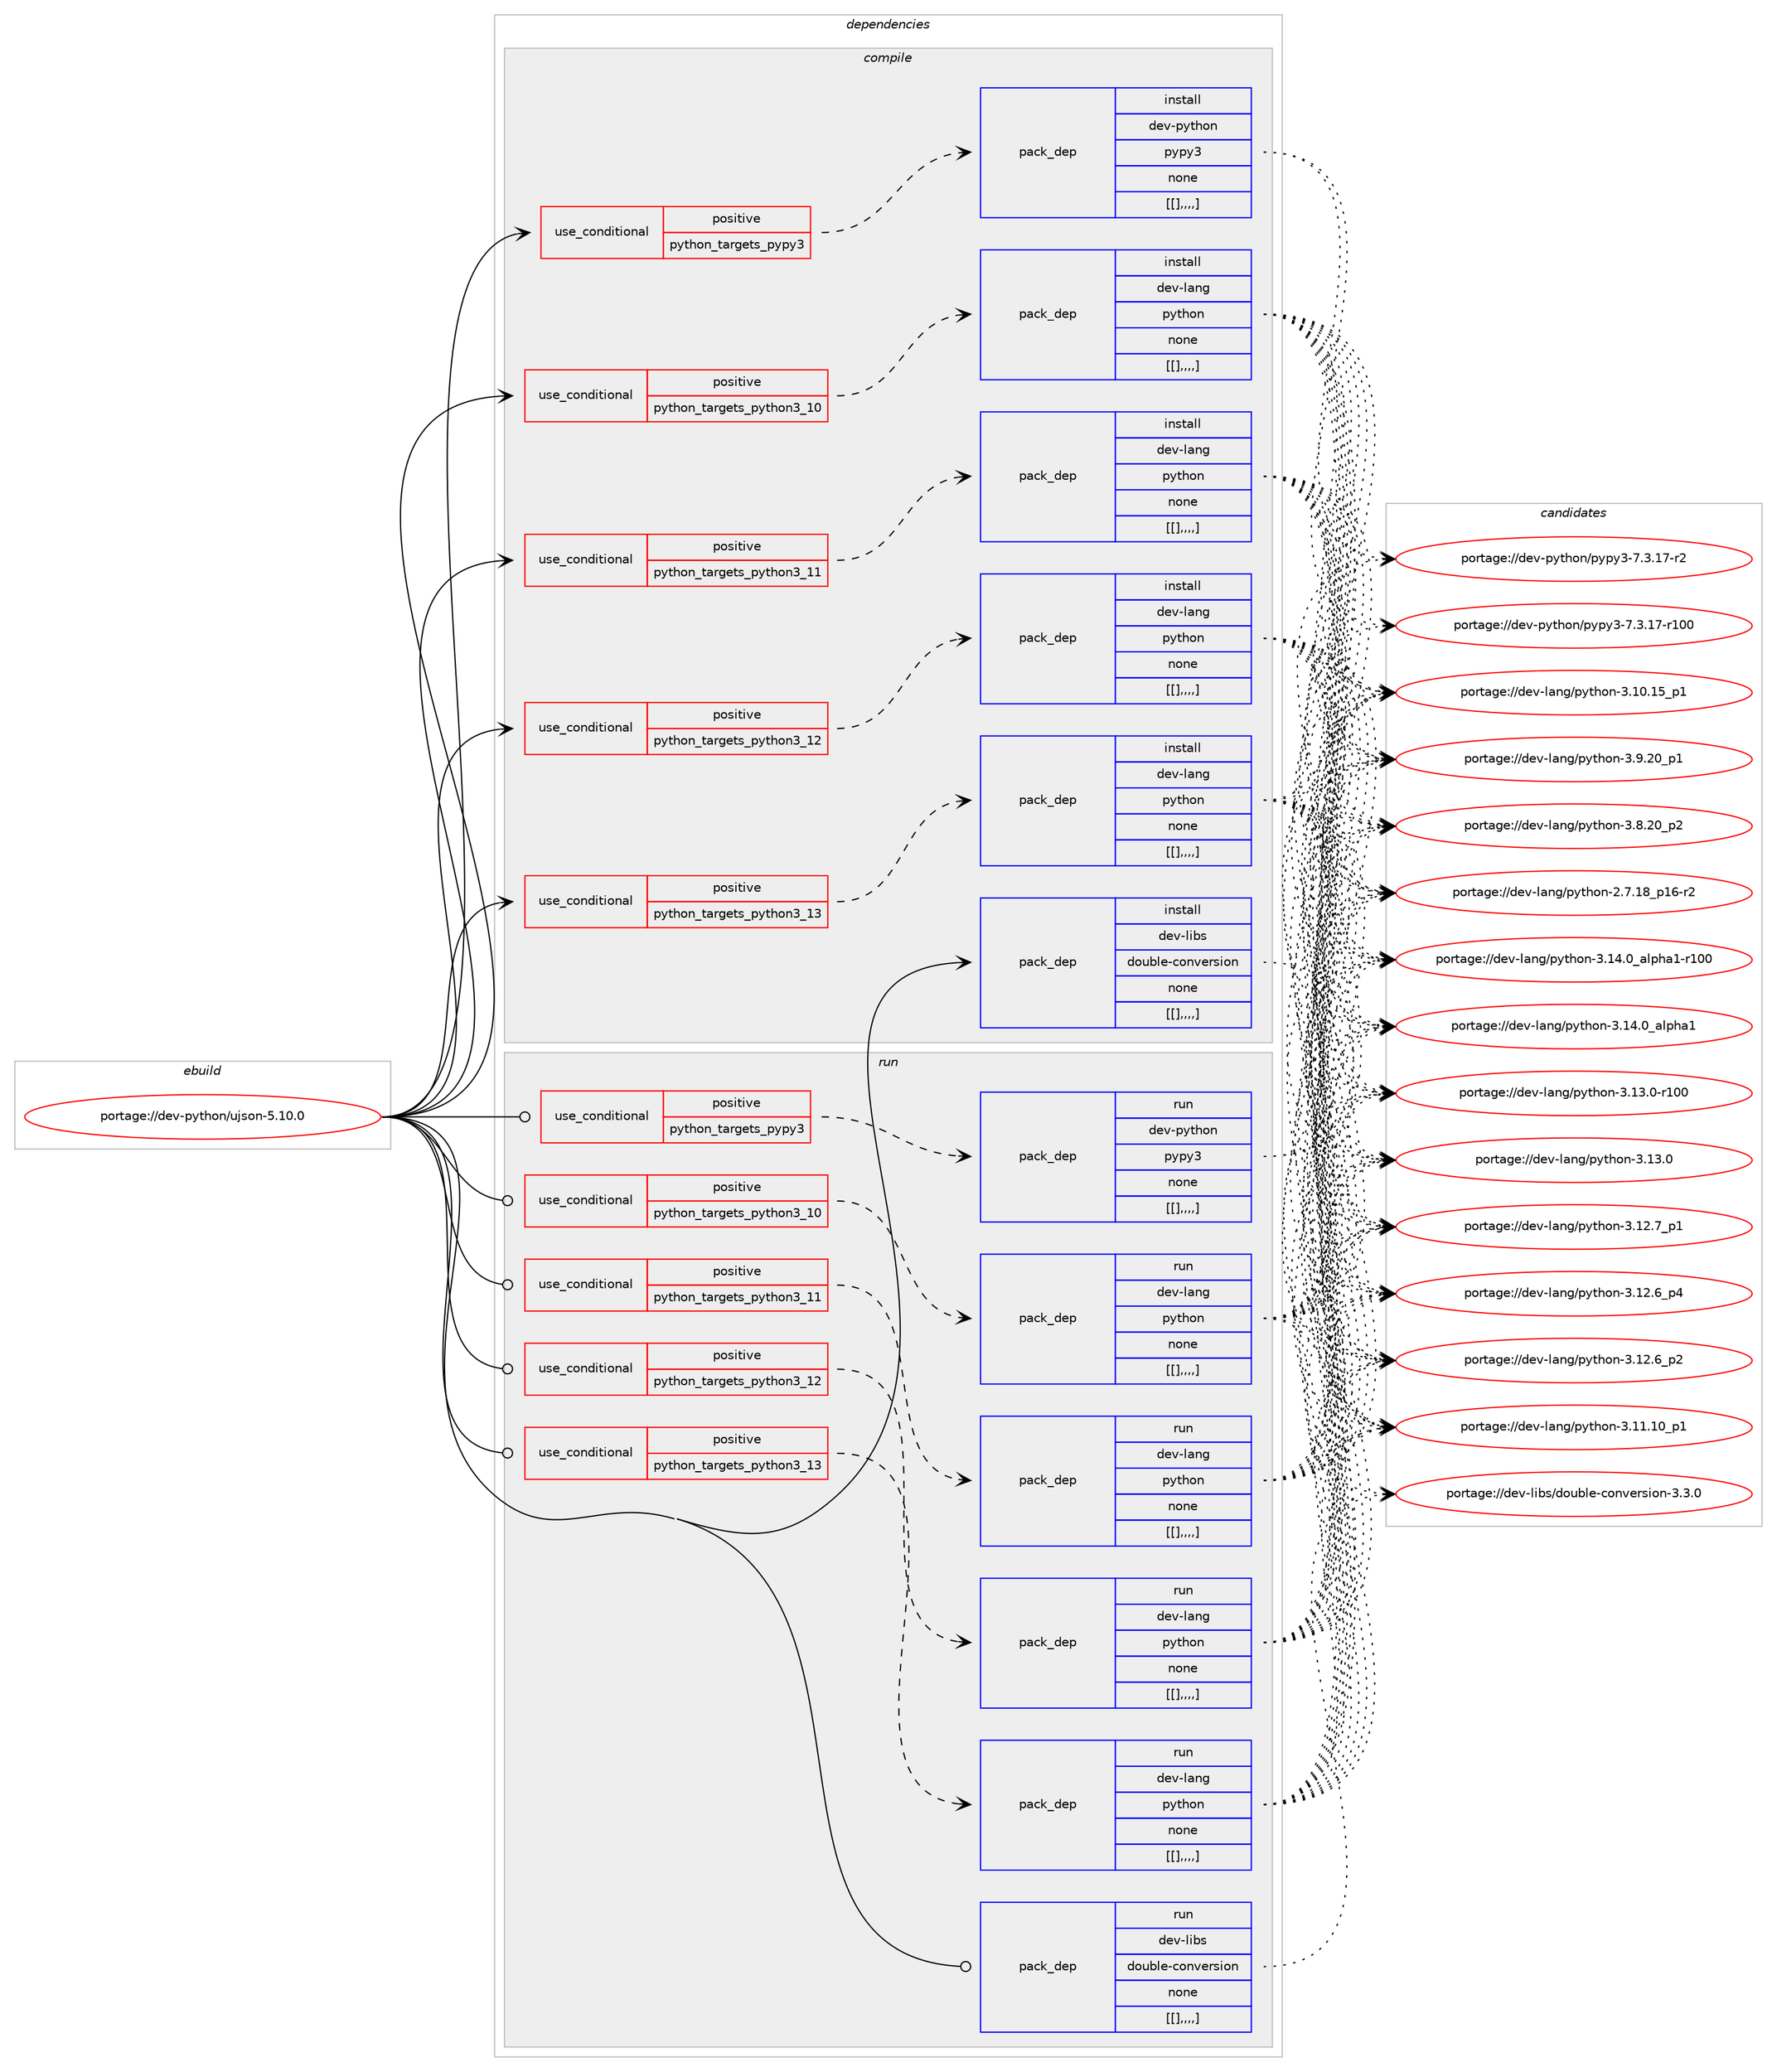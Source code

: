 digraph prolog {

# *************
# Graph options
# *************

newrank=true;
concentrate=true;
compound=true;
graph [rankdir=LR,fontname=Helvetica,fontsize=10,ranksep=1.5];#, ranksep=2.5, nodesep=0.2];
edge  [arrowhead=vee];
node  [fontname=Helvetica,fontsize=10];

# **********
# The ebuild
# **********

subgraph cluster_leftcol {
color=gray;
label=<<i>ebuild</i>>;
id [label="portage://dev-python/ujson-5.10.0", color=red, width=4, href="../dev-python/ujson-5.10.0.svg"];
}

# ****************
# The dependencies
# ****************

subgraph cluster_midcol {
color=gray;
label=<<i>dependencies</i>>;
subgraph cluster_compile {
fillcolor="#eeeeee";
style=filled;
label=<<i>compile</i>>;
subgraph cond43781 {
dependency173851 [label=<<TABLE BORDER="0" CELLBORDER="1" CELLSPACING="0" CELLPADDING="4"><TR><TD ROWSPAN="3" CELLPADDING="10">use_conditional</TD></TR><TR><TD>positive</TD></TR><TR><TD>python_targets_pypy3</TD></TR></TABLE>>, shape=none, color=red];
subgraph pack128740 {
dependency173876 [label=<<TABLE BORDER="0" CELLBORDER="1" CELLSPACING="0" CELLPADDING="4" WIDTH="220"><TR><TD ROWSPAN="6" CELLPADDING="30">pack_dep</TD></TR><TR><TD WIDTH="110">install</TD></TR><TR><TD>dev-python</TD></TR><TR><TD>pypy3</TD></TR><TR><TD>none</TD></TR><TR><TD>[[],,,,]</TD></TR></TABLE>>, shape=none, color=blue];
}
dependency173851:e -> dependency173876:w [weight=20,style="dashed",arrowhead="vee"];
}
id:e -> dependency173851:w [weight=20,style="solid",arrowhead="vee"];
subgraph cond43790 {
dependency173960 [label=<<TABLE BORDER="0" CELLBORDER="1" CELLSPACING="0" CELLPADDING="4"><TR><TD ROWSPAN="3" CELLPADDING="10">use_conditional</TD></TR><TR><TD>positive</TD></TR><TR><TD>python_targets_python3_10</TD></TR></TABLE>>, shape=none, color=red];
subgraph pack128891 {
dependency174117 [label=<<TABLE BORDER="0" CELLBORDER="1" CELLSPACING="0" CELLPADDING="4" WIDTH="220"><TR><TD ROWSPAN="6" CELLPADDING="30">pack_dep</TD></TR><TR><TD WIDTH="110">install</TD></TR><TR><TD>dev-lang</TD></TR><TR><TD>python</TD></TR><TR><TD>none</TD></TR><TR><TD>[[],,,,]</TD></TR></TABLE>>, shape=none, color=blue];
}
dependency173960:e -> dependency174117:w [weight=20,style="dashed",arrowhead="vee"];
}
id:e -> dependency173960:w [weight=20,style="solid",arrowhead="vee"];
subgraph cond43894 {
dependency174172 [label=<<TABLE BORDER="0" CELLBORDER="1" CELLSPACING="0" CELLPADDING="4"><TR><TD ROWSPAN="3" CELLPADDING="10">use_conditional</TD></TR><TR><TD>positive</TD></TR><TR><TD>python_targets_python3_11</TD></TR></TABLE>>, shape=none, color=red];
subgraph pack128935 {
dependency174192 [label=<<TABLE BORDER="0" CELLBORDER="1" CELLSPACING="0" CELLPADDING="4" WIDTH="220"><TR><TD ROWSPAN="6" CELLPADDING="30">pack_dep</TD></TR><TR><TD WIDTH="110">install</TD></TR><TR><TD>dev-lang</TD></TR><TR><TD>python</TD></TR><TR><TD>none</TD></TR><TR><TD>[[],,,,]</TD></TR></TABLE>>, shape=none, color=blue];
}
dependency174172:e -> dependency174192:w [weight=20,style="dashed",arrowhead="vee"];
}
id:e -> dependency174172:w [weight=20,style="solid",arrowhead="vee"];
subgraph cond43901 {
dependency174199 [label=<<TABLE BORDER="0" CELLBORDER="1" CELLSPACING="0" CELLPADDING="4"><TR><TD ROWSPAN="3" CELLPADDING="10">use_conditional</TD></TR><TR><TD>positive</TD></TR><TR><TD>python_targets_python3_12</TD></TR></TABLE>>, shape=none, color=red];
subgraph pack128962 {
dependency174217 [label=<<TABLE BORDER="0" CELLBORDER="1" CELLSPACING="0" CELLPADDING="4" WIDTH="220"><TR><TD ROWSPAN="6" CELLPADDING="30">pack_dep</TD></TR><TR><TD WIDTH="110">install</TD></TR><TR><TD>dev-lang</TD></TR><TR><TD>python</TD></TR><TR><TD>none</TD></TR><TR><TD>[[],,,,]</TD></TR></TABLE>>, shape=none, color=blue];
}
dependency174199:e -> dependency174217:w [weight=20,style="dashed",arrowhead="vee"];
}
id:e -> dependency174199:w [weight=20,style="solid",arrowhead="vee"];
subgraph cond43918 {
dependency174248 [label=<<TABLE BORDER="0" CELLBORDER="1" CELLSPACING="0" CELLPADDING="4"><TR><TD ROWSPAN="3" CELLPADDING="10">use_conditional</TD></TR><TR><TD>positive</TD></TR><TR><TD>python_targets_python3_13</TD></TR></TABLE>>, shape=none, color=red];
subgraph pack128987 {
dependency174255 [label=<<TABLE BORDER="0" CELLBORDER="1" CELLSPACING="0" CELLPADDING="4" WIDTH="220"><TR><TD ROWSPAN="6" CELLPADDING="30">pack_dep</TD></TR><TR><TD WIDTH="110">install</TD></TR><TR><TD>dev-lang</TD></TR><TR><TD>python</TD></TR><TR><TD>none</TD></TR><TR><TD>[[],,,,]</TD></TR></TABLE>>, shape=none, color=blue];
}
dependency174248:e -> dependency174255:w [weight=20,style="dashed",arrowhead="vee"];
}
id:e -> dependency174248:w [weight=20,style="solid",arrowhead="vee"];
subgraph pack128989 {
dependency174306 [label=<<TABLE BORDER="0" CELLBORDER="1" CELLSPACING="0" CELLPADDING="4" WIDTH="220"><TR><TD ROWSPAN="6" CELLPADDING="30">pack_dep</TD></TR><TR><TD WIDTH="110">install</TD></TR><TR><TD>dev-libs</TD></TR><TR><TD>double-conversion</TD></TR><TR><TD>none</TD></TR><TR><TD>[[],,,,]</TD></TR></TABLE>>, shape=none, color=blue];
}
id:e -> dependency174306:w [weight=20,style="solid",arrowhead="vee"];
}
subgraph cluster_compileandrun {
fillcolor="#eeeeee";
style=filled;
label=<<i>compile and run</i>>;
}
subgraph cluster_run {
fillcolor="#eeeeee";
style=filled;
label=<<i>run</i>>;
subgraph cond43943 {
dependency174323 [label=<<TABLE BORDER="0" CELLBORDER="1" CELLSPACING="0" CELLPADDING="4"><TR><TD ROWSPAN="3" CELLPADDING="10">use_conditional</TD></TR><TR><TD>positive</TD></TR><TR><TD>python_targets_pypy3</TD></TR></TABLE>>, shape=none, color=red];
subgraph pack129031 {
dependency174375 [label=<<TABLE BORDER="0" CELLBORDER="1" CELLSPACING="0" CELLPADDING="4" WIDTH="220"><TR><TD ROWSPAN="6" CELLPADDING="30">pack_dep</TD></TR><TR><TD WIDTH="110">run</TD></TR><TR><TD>dev-python</TD></TR><TR><TD>pypy3</TD></TR><TR><TD>none</TD></TR><TR><TD>[[],,,,]</TD></TR></TABLE>>, shape=none, color=blue];
}
dependency174323:e -> dependency174375:w [weight=20,style="dashed",arrowhead="vee"];
}
id:e -> dependency174323:w [weight=20,style="solid",arrowhead="odot"];
subgraph cond43976 {
dependency174413 [label=<<TABLE BORDER="0" CELLBORDER="1" CELLSPACING="0" CELLPADDING="4"><TR><TD ROWSPAN="3" CELLPADDING="10">use_conditional</TD></TR><TR><TD>positive</TD></TR><TR><TD>python_targets_python3_10</TD></TR></TABLE>>, shape=none, color=red];
subgraph pack129092 {
dependency174455 [label=<<TABLE BORDER="0" CELLBORDER="1" CELLSPACING="0" CELLPADDING="4" WIDTH="220"><TR><TD ROWSPAN="6" CELLPADDING="30">pack_dep</TD></TR><TR><TD WIDTH="110">run</TD></TR><TR><TD>dev-lang</TD></TR><TR><TD>python</TD></TR><TR><TD>none</TD></TR><TR><TD>[[],,,,]</TD></TR></TABLE>>, shape=none, color=blue];
}
dependency174413:e -> dependency174455:w [weight=20,style="dashed",arrowhead="vee"];
}
id:e -> dependency174413:w [weight=20,style="solid",arrowhead="odot"];
subgraph cond44004 {
dependency174484 [label=<<TABLE BORDER="0" CELLBORDER="1" CELLSPACING="0" CELLPADDING="4"><TR><TD ROWSPAN="3" CELLPADDING="10">use_conditional</TD></TR><TR><TD>positive</TD></TR><TR><TD>python_targets_python3_11</TD></TR></TABLE>>, shape=none, color=red];
subgraph pack129130 {
dependency174541 [label=<<TABLE BORDER="0" CELLBORDER="1" CELLSPACING="0" CELLPADDING="4" WIDTH="220"><TR><TD ROWSPAN="6" CELLPADDING="30">pack_dep</TD></TR><TR><TD WIDTH="110">run</TD></TR><TR><TD>dev-lang</TD></TR><TR><TD>python</TD></TR><TR><TD>none</TD></TR><TR><TD>[[],,,,]</TD></TR></TABLE>>, shape=none, color=blue];
}
dependency174484:e -> dependency174541:w [weight=20,style="dashed",arrowhead="vee"];
}
id:e -> dependency174484:w [weight=20,style="solid",arrowhead="odot"];
subgraph cond44040 {
dependency174551 [label=<<TABLE BORDER="0" CELLBORDER="1" CELLSPACING="0" CELLPADDING="4"><TR><TD ROWSPAN="3" CELLPADDING="10">use_conditional</TD></TR><TR><TD>positive</TD></TR><TR><TD>python_targets_python3_12</TD></TR></TABLE>>, shape=none, color=red];
subgraph pack129173 {
dependency174567 [label=<<TABLE BORDER="0" CELLBORDER="1" CELLSPACING="0" CELLPADDING="4" WIDTH="220"><TR><TD ROWSPAN="6" CELLPADDING="30">pack_dep</TD></TR><TR><TD WIDTH="110">run</TD></TR><TR><TD>dev-lang</TD></TR><TR><TD>python</TD></TR><TR><TD>none</TD></TR><TR><TD>[[],,,,]</TD></TR></TABLE>>, shape=none, color=blue];
}
dependency174551:e -> dependency174567:w [weight=20,style="dashed",arrowhead="vee"];
}
id:e -> dependency174551:w [weight=20,style="solid",arrowhead="odot"];
subgraph cond44057 {
dependency174589 [label=<<TABLE BORDER="0" CELLBORDER="1" CELLSPACING="0" CELLPADDING="4"><TR><TD ROWSPAN="3" CELLPADDING="10">use_conditional</TD></TR><TR><TD>positive</TD></TR><TR><TD>python_targets_python3_13</TD></TR></TABLE>>, shape=none, color=red];
subgraph pack129190 {
dependency174598 [label=<<TABLE BORDER="0" CELLBORDER="1" CELLSPACING="0" CELLPADDING="4" WIDTH="220"><TR><TD ROWSPAN="6" CELLPADDING="30">pack_dep</TD></TR><TR><TD WIDTH="110">run</TD></TR><TR><TD>dev-lang</TD></TR><TR><TD>python</TD></TR><TR><TD>none</TD></TR><TR><TD>[[],,,,]</TD></TR></TABLE>>, shape=none, color=blue];
}
dependency174589:e -> dependency174598:w [weight=20,style="dashed",arrowhead="vee"];
}
id:e -> dependency174589:w [weight=20,style="solid",arrowhead="odot"];
subgraph pack129194 {
dependency174616 [label=<<TABLE BORDER="0" CELLBORDER="1" CELLSPACING="0" CELLPADDING="4" WIDTH="220"><TR><TD ROWSPAN="6" CELLPADDING="30">pack_dep</TD></TR><TR><TD WIDTH="110">run</TD></TR><TR><TD>dev-libs</TD></TR><TR><TD>double-conversion</TD></TR><TR><TD>none</TD></TR><TR><TD>[[],,,,]</TD></TR></TABLE>>, shape=none, color=blue];
}
id:e -> dependency174616:w [weight=20,style="solid",arrowhead="odot"];
}
}

# **************
# The candidates
# **************

subgraph cluster_choices {
rank=same;
color=gray;
label=<<i>candidates</i>>;

subgraph choice128988 {
color=black;
nodesep=1;
choice100101118451121211161041111104711212111212151455546514649554511450 [label="portage://dev-python/pypy3-7.3.17-r2", color=red, width=4,href="../dev-python/pypy3-7.3.17-r2.svg"];
choice1001011184511212111610411111047112121112121514555465146495545114494848 [label="portage://dev-python/pypy3-7.3.17-r100", color=red, width=4,href="../dev-python/pypy3-7.3.17-r100.svg"];
dependency173876:e -> choice100101118451121211161041111104711212111212151455546514649554511450:w [style=dotted,weight="100"];
dependency173876:e -> choice1001011184511212111610411111047112121112121514555465146495545114494848:w [style=dotted,weight="100"];
}
subgraph choice128991 {
color=black;
nodesep=1;
choice100101118451089711010347112121116104111110455146495246489597108112104974945114494848 [label="portage://dev-lang/python-3.14.0_alpha1-r100", color=red, width=4,href="../dev-lang/python-3.14.0_alpha1-r100.svg"];
choice1001011184510897110103471121211161041111104551464952464895971081121049749 [label="portage://dev-lang/python-3.14.0_alpha1", color=red, width=4,href="../dev-lang/python-3.14.0_alpha1.svg"];
choice1001011184510897110103471121211161041111104551464951464845114494848 [label="portage://dev-lang/python-3.13.0-r100", color=red, width=4,href="../dev-lang/python-3.13.0-r100.svg"];
choice10010111845108971101034711212111610411111045514649514648 [label="portage://dev-lang/python-3.13.0", color=red, width=4,href="../dev-lang/python-3.13.0.svg"];
choice100101118451089711010347112121116104111110455146495046559511249 [label="portage://dev-lang/python-3.12.7_p1", color=red, width=4,href="../dev-lang/python-3.12.7_p1.svg"];
choice100101118451089711010347112121116104111110455146495046549511252 [label="portage://dev-lang/python-3.12.6_p4", color=red, width=4,href="../dev-lang/python-3.12.6_p4.svg"];
choice100101118451089711010347112121116104111110455146495046549511250 [label="portage://dev-lang/python-3.12.6_p2", color=red, width=4,href="../dev-lang/python-3.12.6_p2.svg"];
choice10010111845108971101034711212111610411111045514649494649489511249 [label="portage://dev-lang/python-3.11.10_p1", color=red, width=4,href="../dev-lang/python-3.11.10_p1.svg"];
choice10010111845108971101034711212111610411111045514649484649539511249 [label="portage://dev-lang/python-3.10.15_p1", color=red, width=4,href="../dev-lang/python-3.10.15_p1.svg"];
choice100101118451089711010347112121116104111110455146574650489511249 [label="portage://dev-lang/python-3.9.20_p1", color=red, width=4,href="../dev-lang/python-3.9.20_p1.svg"];
choice100101118451089711010347112121116104111110455146564650489511250 [label="portage://dev-lang/python-3.8.20_p2", color=red, width=4,href="../dev-lang/python-3.8.20_p2.svg"];
choice100101118451089711010347112121116104111110455046554649569511249544511450 [label="portage://dev-lang/python-2.7.18_p16-r2", color=red, width=4,href="../dev-lang/python-2.7.18_p16-r2.svg"];
dependency174117:e -> choice100101118451089711010347112121116104111110455146495246489597108112104974945114494848:w [style=dotted,weight="100"];
dependency174117:e -> choice1001011184510897110103471121211161041111104551464952464895971081121049749:w [style=dotted,weight="100"];
dependency174117:e -> choice1001011184510897110103471121211161041111104551464951464845114494848:w [style=dotted,weight="100"];
dependency174117:e -> choice10010111845108971101034711212111610411111045514649514648:w [style=dotted,weight="100"];
dependency174117:e -> choice100101118451089711010347112121116104111110455146495046559511249:w [style=dotted,weight="100"];
dependency174117:e -> choice100101118451089711010347112121116104111110455146495046549511252:w [style=dotted,weight="100"];
dependency174117:e -> choice100101118451089711010347112121116104111110455146495046549511250:w [style=dotted,weight="100"];
dependency174117:e -> choice10010111845108971101034711212111610411111045514649494649489511249:w [style=dotted,weight="100"];
dependency174117:e -> choice10010111845108971101034711212111610411111045514649484649539511249:w [style=dotted,weight="100"];
dependency174117:e -> choice100101118451089711010347112121116104111110455146574650489511249:w [style=dotted,weight="100"];
dependency174117:e -> choice100101118451089711010347112121116104111110455146564650489511250:w [style=dotted,weight="100"];
dependency174117:e -> choice100101118451089711010347112121116104111110455046554649569511249544511450:w [style=dotted,weight="100"];
}
subgraph choice129008 {
color=black;
nodesep=1;
choice100101118451089711010347112121116104111110455146495246489597108112104974945114494848 [label="portage://dev-lang/python-3.14.0_alpha1-r100", color=red, width=4,href="../dev-lang/python-3.14.0_alpha1-r100.svg"];
choice1001011184510897110103471121211161041111104551464952464895971081121049749 [label="portage://dev-lang/python-3.14.0_alpha1", color=red, width=4,href="../dev-lang/python-3.14.0_alpha1.svg"];
choice1001011184510897110103471121211161041111104551464951464845114494848 [label="portage://dev-lang/python-3.13.0-r100", color=red, width=4,href="../dev-lang/python-3.13.0-r100.svg"];
choice10010111845108971101034711212111610411111045514649514648 [label="portage://dev-lang/python-3.13.0", color=red, width=4,href="../dev-lang/python-3.13.0.svg"];
choice100101118451089711010347112121116104111110455146495046559511249 [label="portage://dev-lang/python-3.12.7_p1", color=red, width=4,href="../dev-lang/python-3.12.7_p1.svg"];
choice100101118451089711010347112121116104111110455146495046549511252 [label="portage://dev-lang/python-3.12.6_p4", color=red, width=4,href="../dev-lang/python-3.12.6_p4.svg"];
choice100101118451089711010347112121116104111110455146495046549511250 [label="portage://dev-lang/python-3.12.6_p2", color=red, width=4,href="../dev-lang/python-3.12.6_p2.svg"];
choice10010111845108971101034711212111610411111045514649494649489511249 [label="portage://dev-lang/python-3.11.10_p1", color=red, width=4,href="../dev-lang/python-3.11.10_p1.svg"];
choice10010111845108971101034711212111610411111045514649484649539511249 [label="portage://dev-lang/python-3.10.15_p1", color=red, width=4,href="../dev-lang/python-3.10.15_p1.svg"];
choice100101118451089711010347112121116104111110455146574650489511249 [label="portage://dev-lang/python-3.9.20_p1", color=red, width=4,href="../dev-lang/python-3.9.20_p1.svg"];
choice100101118451089711010347112121116104111110455146564650489511250 [label="portage://dev-lang/python-3.8.20_p2", color=red, width=4,href="../dev-lang/python-3.8.20_p2.svg"];
choice100101118451089711010347112121116104111110455046554649569511249544511450 [label="portage://dev-lang/python-2.7.18_p16-r2", color=red, width=4,href="../dev-lang/python-2.7.18_p16-r2.svg"];
dependency174192:e -> choice100101118451089711010347112121116104111110455146495246489597108112104974945114494848:w [style=dotted,weight="100"];
dependency174192:e -> choice1001011184510897110103471121211161041111104551464952464895971081121049749:w [style=dotted,weight="100"];
dependency174192:e -> choice1001011184510897110103471121211161041111104551464951464845114494848:w [style=dotted,weight="100"];
dependency174192:e -> choice10010111845108971101034711212111610411111045514649514648:w [style=dotted,weight="100"];
dependency174192:e -> choice100101118451089711010347112121116104111110455146495046559511249:w [style=dotted,weight="100"];
dependency174192:e -> choice100101118451089711010347112121116104111110455146495046549511252:w [style=dotted,weight="100"];
dependency174192:e -> choice100101118451089711010347112121116104111110455146495046549511250:w [style=dotted,weight="100"];
dependency174192:e -> choice10010111845108971101034711212111610411111045514649494649489511249:w [style=dotted,weight="100"];
dependency174192:e -> choice10010111845108971101034711212111610411111045514649484649539511249:w [style=dotted,weight="100"];
dependency174192:e -> choice100101118451089711010347112121116104111110455146574650489511249:w [style=dotted,weight="100"];
dependency174192:e -> choice100101118451089711010347112121116104111110455146564650489511250:w [style=dotted,weight="100"];
dependency174192:e -> choice100101118451089711010347112121116104111110455046554649569511249544511450:w [style=dotted,weight="100"];
}
subgraph choice129015 {
color=black;
nodesep=1;
choice100101118451089711010347112121116104111110455146495246489597108112104974945114494848 [label="portage://dev-lang/python-3.14.0_alpha1-r100", color=red, width=4,href="../dev-lang/python-3.14.0_alpha1-r100.svg"];
choice1001011184510897110103471121211161041111104551464952464895971081121049749 [label="portage://dev-lang/python-3.14.0_alpha1", color=red, width=4,href="../dev-lang/python-3.14.0_alpha1.svg"];
choice1001011184510897110103471121211161041111104551464951464845114494848 [label="portage://dev-lang/python-3.13.0-r100", color=red, width=4,href="../dev-lang/python-3.13.0-r100.svg"];
choice10010111845108971101034711212111610411111045514649514648 [label="portage://dev-lang/python-3.13.0", color=red, width=4,href="../dev-lang/python-3.13.0.svg"];
choice100101118451089711010347112121116104111110455146495046559511249 [label="portage://dev-lang/python-3.12.7_p1", color=red, width=4,href="../dev-lang/python-3.12.7_p1.svg"];
choice100101118451089711010347112121116104111110455146495046549511252 [label="portage://dev-lang/python-3.12.6_p4", color=red, width=4,href="../dev-lang/python-3.12.6_p4.svg"];
choice100101118451089711010347112121116104111110455146495046549511250 [label="portage://dev-lang/python-3.12.6_p2", color=red, width=4,href="../dev-lang/python-3.12.6_p2.svg"];
choice10010111845108971101034711212111610411111045514649494649489511249 [label="portage://dev-lang/python-3.11.10_p1", color=red, width=4,href="../dev-lang/python-3.11.10_p1.svg"];
choice10010111845108971101034711212111610411111045514649484649539511249 [label="portage://dev-lang/python-3.10.15_p1", color=red, width=4,href="../dev-lang/python-3.10.15_p1.svg"];
choice100101118451089711010347112121116104111110455146574650489511249 [label="portage://dev-lang/python-3.9.20_p1", color=red, width=4,href="../dev-lang/python-3.9.20_p1.svg"];
choice100101118451089711010347112121116104111110455146564650489511250 [label="portage://dev-lang/python-3.8.20_p2", color=red, width=4,href="../dev-lang/python-3.8.20_p2.svg"];
choice100101118451089711010347112121116104111110455046554649569511249544511450 [label="portage://dev-lang/python-2.7.18_p16-r2", color=red, width=4,href="../dev-lang/python-2.7.18_p16-r2.svg"];
dependency174217:e -> choice100101118451089711010347112121116104111110455146495246489597108112104974945114494848:w [style=dotted,weight="100"];
dependency174217:e -> choice1001011184510897110103471121211161041111104551464952464895971081121049749:w [style=dotted,weight="100"];
dependency174217:e -> choice1001011184510897110103471121211161041111104551464951464845114494848:w [style=dotted,weight="100"];
dependency174217:e -> choice10010111845108971101034711212111610411111045514649514648:w [style=dotted,weight="100"];
dependency174217:e -> choice100101118451089711010347112121116104111110455146495046559511249:w [style=dotted,weight="100"];
dependency174217:e -> choice100101118451089711010347112121116104111110455146495046549511252:w [style=dotted,weight="100"];
dependency174217:e -> choice100101118451089711010347112121116104111110455146495046549511250:w [style=dotted,weight="100"];
dependency174217:e -> choice10010111845108971101034711212111610411111045514649494649489511249:w [style=dotted,weight="100"];
dependency174217:e -> choice10010111845108971101034711212111610411111045514649484649539511249:w [style=dotted,weight="100"];
dependency174217:e -> choice100101118451089711010347112121116104111110455146574650489511249:w [style=dotted,weight="100"];
dependency174217:e -> choice100101118451089711010347112121116104111110455146564650489511250:w [style=dotted,weight="100"];
dependency174217:e -> choice100101118451089711010347112121116104111110455046554649569511249544511450:w [style=dotted,weight="100"];
}
subgraph choice129035 {
color=black;
nodesep=1;
choice100101118451089711010347112121116104111110455146495246489597108112104974945114494848 [label="portage://dev-lang/python-3.14.0_alpha1-r100", color=red, width=4,href="../dev-lang/python-3.14.0_alpha1-r100.svg"];
choice1001011184510897110103471121211161041111104551464952464895971081121049749 [label="portage://dev-lang/python-3.14.0_alpha1", color=red, width=4,href="../dev-lang/python-3.14.0_alpha1.svg"];
choice1001011184510897110103471121211161041111104551464951464845114494848 [label="portage://dev-lang/python-3.13.0-r100", color=red, width=4,href="../dev-lang/python-3.13.0-r100.svg"];
choice10010111845108971101034711212111610411111045514649514648 [label="portage://dev-lang/python-3.13.0", color=red, width=4,href="../dev-lang/python-3.13.0.svg"];
choice100101118451089711010347112121116104111110455146495046559511249 [label="portage://dev-lang/python-3.12.7_p1", color=red, width=4,href="../dev-lang/python-3.12.7_p1.svg"];
choice100101118451089711010347112121116104111110455146495046549511252 [label="portage://dev-lang/python-3.12.6_p4", color=red, width=4,href="../dev-lang/python-3.12.6_p4.svg"];
choice100101118451089711010347112121116104111110455146495046549511250 [label="portage://dev-lang/python-3.12.6_p2", color=red, width=4,href="../dev-lang/python-3.12.6_p2.svg"];
choice10010111845108971101034711212111610411111045514649494649489511249 [label="portage://dev-lang/python-3.11.10_p1", color=red, width=4,href="../dev-lang/python-3.11.10_p1.svg"];
choice10010111845108971101034711212111610411111045514649484649539511249 [label="portage://dev-lang/python-3.10.15_p1", color=red, width=4,href="../dev-lang/python-3.10.15_p1.svg"];
choice100101118451089711010347112121116104111110455146574650489511249 [label="portage://dev-lang/python-3.9.20_p1", color=red, width=4,href="../dev-lang/python-3.9.20_p1.svg"];
choice100101118451089711010347112121116104111110455146564650489511250 [label="portage://dev-lang/python-3.8.20_p2", color=red, width=4,href="../dev-lang/python-3.8.20_p2.svg"];
choice100101118451089711010347112121116104111110455046554649569511249544511450 [label="portage://dev-lang/python-2.7.18_p16-r2", color=red, width=4,href="../dev-lang/python-2.7.18_p16-r2.svg"];
dependency174255:e -> choice100101118451089711010347112121116104111110455146495246489597108112104974945114494848:w [style=dotted,weight="100"];
dependency174255:e -> choice1001011184510897110103471121211161041111104551464952464895971081121049749:w [style=dotted,weight="100"];
dependency174255:e -> choice1001011184510897110103471121211161041111104551464951464845114494848:w [style=dotted,weight="100"];
dependency174255:e -> choice10010111845108971101034711212111610411111045514649514648:w [style=dotted,weight="100"];
dependency174255:e -> choice100101118451089711010347112121116104111110455146495046559511249:w [style=dotted,weight="100"];
dependency174255:e -> choice100101118451089711010347112121116104111110455146495046549511252:w [style=dotted,weight="100"];
dependency174255:e -> choice100101118451089711010347112121116104111110455146495046549511250:w [style=dotted,weight="100"];
dependency174255:e -> choice10010111845108971101034711212111610411111045514649494649489511249:w [style=dotted,weight="100"];
dependency174255:e -> choice10010111845108971101034711212111610411111045514649484649539511249:w [style=dotted,weight="100"];
dependency174255:e -> choice100101118451089711010347112121116104111110455146574650489511249:w [style=dotted,weight="100"];
dependency174255:e -> choice100101118451089711010347112121116104111110455146564650489511250:w [style=dotted,weight="100"];
dependency174255:e -> choice100101118451089711010347112121116104111110455046554649569511249544511450:w [style=dotted,weight="100"];
}
subgraph choice129067 {
color=black;
nodesep=1;
choice100101118451081059811547100111117981081014599111110118101114115105111110455146514648 [label="portage://dev-libs/double-conversion-3.3.0", color=red, width=4,href="../dev-libs/double-conversion-3.3.0.svg"];
dependency174306:e -> choice100101118451081059811547100111117981081014599111110118101114115105111110455146514648:w [style=dotted,weight="100"];
}
subgraph choice129070 {
color=black;
nodesep=1;
choice100101118451121211161041111104711212111212151455546514649554511450 [label="portage://dev-python/pypy3-7.3.17-r2", color=red, width=4,href="../dev-python/pypy3-7.3.17-r2.svg"];
choice1001011184511212111610411111047112121112121514555465146495545114494848 [label="portage://dev-python/pypy3-7.3.17-r100", color=red, width=4,href="../dev-python/pypy3-7.3.17-r100.svg"];
dependency174375:e -> choice100101118451121211161041111104711212111212151455546514649554511450:w [style=dotted,weight="100"];
dependency174375:e -> choice1001011184511212111610411111047112121112121514555465146495545114494848:w [style=dotted,weight="100"];
}
subgraph choice129077 {
color=black;
nodesep=1;
choice100101118451089711010347112121116104111110455146495246489597108112104974945114494848 [label="portage://dev-lang/python-3.14.0_alpha1-r100", color=red, width=4,href="../dev-lang/python-3.14.0_alpha1-r100.svg"];
choice1001011184510897110103471121211161041111104551464952464895971081121049749 [label="portage://dev-lang/python-3.14.0_alpha1", color=red, width=4,href="../dev-lang/python-3.14.0_alpha1.svg"];
choice1001011184510897110103471121211161041111104551464951464845114494848 [label="portage://dev-lang/python-3.13.0-r100", color=red, width=4,href="../dev-lang/python-3.13.0-r100.svg"];
choice10010111845108971101034711212111610411111045514649514648 [label="portage://dev-lang/python-3.13.0", color=red, width=4,href="../dev-lang/python-3.13.0.svg"];
choice100101118451089711010347112121116104111110455146495046559511249 [label="portage://dev-lang/python-3.12.7_p1", color=red, width=4,href="../dev-lang/python-3.12.7_p1.svg"];
choice100101118451089711010347112121116104111110455146495046549511252 [label="portage://dev-lang/python-3.12.6_p4", color=red, width=4,href="../dev-lang/python-3.12.6_p4.svg"];
choice100101118451089711010347112121116104111110455146495046549511250 [label="portage://dev-lang/python-3.12.6_p2", color=red, width=4,href="../dev-lang/python-3.12.6_p2.svg"];
choice10010111845108971101034711212111610411111045514649494649489511249 [label="portage://dev-lang/python-3.11.10_p1", color=red, width=4,href="../dev-lang/python-3.11.10_p1.svg"];
choice10010111845108971101034711212111610411111045514649484649539511249 [label="portage://dev-lang/python-3.10.15_p1", color=red, width=4,href="../dev-lang/python-3.10.15_p1.svg"];
choice100101118451089711010347112121116104111110455146574650489511249 [label="portage://dev-lang/python-3.9.20_p1", color=red, width=4,href="../dev-lang/python-3.9.20_p1.svg"];
choice100101118451089711010347112121116104111110455146564650489511250 [label="portage://dev-lang/python-3.8.20_p2", color=red, width=4,href="../dev-lang/python-3.8.20_p2.svg"];
choice100101118451089711010347112121116104111110455046554649569511249544511450 [label="portage://dev-lang/python-2.7.18_p16-r2", color=red, width=4,href="../dev-lang/python-2.7.18_p16-r2.svg"];
dependency174455:e -> choice100101118451089711010347112121116104111110455146495246489597108112104974945114494848:w [style=dotted,weight="100"];
dependency174455:e -> choice1001011184510897110103471121211161041111104551464952464895971081121049749:w [style=dotted,weight="100"];
dependency174455:e -> choice1001011184510897110103471121211161041111104551464951464845114494848:w [style=dotted,weight="100"];
dependency174455:e -> choice10010111845108971101034711212111610411111045514649514648:w [style=dotted,weight="100"];
dependency174455:e -> choice100101118451089711010347112121116104111110455146495046559511249:w [style=dotted,weight="100"];
dependency174455:e -> choice100101118451089711010347112121116104111110455146495046549511252:w [style=dotted,weight="100"];
dependency174455:e -> choice100101118451089711010347112121116104111110455146495046549511250:w [style=dotted,weight="100"];
dependency174455:e -> choice10010111845108971101034711212111610411111045514649494649489511249:w [style=dotted,weight="100"];
dependency174455:e -> choice10010111845108971101034711212111610411111045514649484649539511249:w [style=dotted,weight="100"];
dependency174455:e -> choice100101118451089711010347112121116104111110455146574650489511249:w [style=dotted,weight="100"];
dependency174455:e -> choice100101118451089711010347112121116104111110455146564650489511250:w [style=dotted,weight="100"];
dependency174455:e -> choice100101118451089711010347112121116104111110455046554649569511249544511450:w [style=dotted,weight="100"];
}
subgraph choice129091 {
color=black;
nodesep=1;
choice100101118451089711010347112121116104111110455146495246489597108112104974945114494848 [label="portage://dev-lang/python-3.14.0_alpha1-r100", color=red, width=4,href="../dev-lang/python-3.14.0_alpha1-r100.svg"];
choice1001011184510897110103471121211161041111104551464952464895971081121049749 [label="portage://dev-lang/python-3.14.0_alpha1", color=red, width=4,href="../dev-lang/python-3.14.0_alpha1.svg"];
choice1001011184510897110103471121211161041111104551464951464845114494848 [label="portage://dev-lang/python-3.13.0-r100", color=red, width=4,href="../dev-lang/python-3.13.0-r100.svg"];
choice10010111845108971101034711212111610411111045514649514648 [label="portage://dev-lang/python-3.13.0", color=red, width=4,href="../dev-lang/python-3.13.0.svg"];
choice100101118451089711010347112121116104111110455146495046559511249 [label="portage://dev-lang/python-3.12.7_p1", color=red, width=4,href="../dev-lang/python-3.12.7_p1.svg"];
choice100101118451089711010347112121116104111110455146495046549511252 [label="portage://dev-lang/python-3.12.6_p4", color=red, width=4,href="../dev-lang/python-3.12.6_p4.svg"];
choice100101118451089711010347112121116104111110455146495046549511250 [label="portage://dev-lang/python-3.12.6_p2", color=red, width=4,href="../dev-lang/python-3.12.6_p2.svg"];
choice10010111845108971101034711212111610411111045514649494649489511249 [label="portage://dev-lang/python-3.11.10_p1", color=red, width=4,href="../dev-lang/python-3.11.10_p1.svg"];
choice10010111845108971101034711212111610411111045514649484649539511249 [label="portage://dev-lang/python-3.10.15_p1", color=red, width=4,href="../dev-lang/python-3.10.15_p1.svg"];
choice100101118451089711010347112121116104111110455146574650489511249 [label="portage://dev-lang/python-3.9.20_p1", color=red, width=4,href="../dev-lang/python-3.9.20_p1.svg"];
choice100101118451089711010347112121116104111110455146564650489511250 [label="portage://dev-lang/python-3.8.20_p2", color=red, width=4,href="../dev-lang/python-3.8.20_p2.svg"];
choice100101118451089711010347112121116104111110455046554649569511249544511450 [label="portage://dev-lang/python-2.7.18_p16-r2", color=red, width=4,href="../dev-lang/python-2.7.18_p16-r2.svg"];
dependency174541:e -> choice100101118451089711010347112121116104111110455146495246489597108112104974945114494848:w [style=dotted,weight="100"];
dependency174541:e -> choice1001011184510897110103471121211161041111104551464952464895971081121049749:w [style=dotted,weight="100"];
dependency174541:e -> choice1001011184510897110103471121211161041111104551464951464845114494848:w [style=dotted,weight="100"];
dependency174541:e -> choice10010111845108971101034711212111610411111045514649514648:w [style=dotted,weight="100"];
dependency174541:e -> choice100101118451089711010347112121116104111110455146495046559511249:w [style=dotted,weight="100"];
dependency174541:e -> choice100101118451089711010347112121116104111110455146495046549511252:w [style=dotted,weight="100"];
dependency174541:e -> choice100101118451089711010347112121116104111110455146495046549511250:w [style=dotted,weight="100"];
dependency174541:e -> choice10010111845108971101034711212111610411111045514649494649489511249:w [style=dotted,weight="100"];
dependency174541:e -> choice10010111845108971101034711212111610411111045514649484649539511249:w [style=dotted,weight="100"];
dependency174541:e -> choice100101118451089711010347112121116104111110455146574650489511249:w [style=dotted,weight="100"];
dependency174541:e -> choice100101118451089711010347112121116104111110455146564650489511250:w [style=dotted,weight="100"];
dependency174541:e -> choice100101118451089711010347112121116104111110455046554649569511249544511450:w [style=dotted,weight="100"];
}
subgraph choice129103 {
color=black;
nodesep=1;
choice100101118451089711010347112121116104111110455146495246489597108112104974945114494848 [label="portage://dev-lang/python-3.14.0_alpha1-r100", color=red, width=4,href="../dev-lang/python-3.14.0_alpha1-r100.svg"];
choice1001011184510897110103471121211161041111104551464952464895971081121049749 [label="portage://dev-lang/python-3.14.0_alpha1", color=red, width=4,href="../dev-lang/python-3.14.0_alpha1.svg"];
choice1001011184510897110103471121211161041111104551464951464845114494848 [label="portage://dev-lang/python-3.13.0-r100", color=red, width=4,href="../dev-lang/python-3.13.0-r100.svg"];
choice10010111845108971101034711212111610411111045514649514648 [label="portage://dev-lang/python-3.13.0", color=red, width=4,href="../dev-lang/python-3.13.0.svg"];
choice100101118451089711010347112121116104111110455146495046559511249 [label="portage://dev-lang/python-3.12.7_p1", color=red, width=4,href="../dev-lang/python-3.12.7_p1.svg"];
choice100101118451089711010347112121116104111110455146495046549511252 [label="portage://dev-lang/python-3.12.6_p4", color=red, width=4,href="../dev-lang/python-3.12.6_p4.svg"];
choice100101118451089711010347112121116104111110455146495046549511250 [label="portage://dev-lang/python-3.12.6_p2", color=red, width=4,href="../dev-lang/python-3.12.6_p2.svg"];
choice10010111845108971101034711212111610411111045514649494649489511249 [label="portage://dev-lang/python-3.11.10_p1", color=red, width=4,href="../dev-lang/python-3.11.10_p1.svg"];
choice10010111845108971101034711212111610411111045514649484649539511249 [label="portage://dev-lang/python-3.10.15_p1", color=red, width=4,href="../dev-lang/python-3.10.15_p1.svg"];
choice100101118451089711010347112121116104111110455146574650489511249 [label="portage://dev-lang/python-3.9.20_p1", color=red, width=4,href="../dev-lang/python-3.9.20_p1.svg"];
choice100101118451089711010347112121116104111110455146564650489511250 [label="portage://dev-lang/python-3.8.20_p2", color=red, width=4,href="../dev-lang/python-3.8.20_p2.svg"];
choice100101118451089711010347112121116104111110455046554649569511249544511450 [label="portage://dev-lang/python-2.7.18_p16-r2", color=red, width=4,href="../dev-lang/python-2.7.18_p16-r2.svg"];
dependency174567:e -> choice100101118451089711010347112121116104111110455146495246489597108112104974945114494848:w [style=dotted,weight="100"];
dependency174567:e -> choice1001011184510897110103471121211161041111104551464952464895971081121049749:w [style=dotted,weight="100"];
dependency174567:e -> choice1001011184510897110103471121211161041111104551464951464845114494848:w [style=dotted,weight="100"];
dependency174567:e -> choice10010111845108971101034711212111610411111045514649514648:w [style=dotted,weight="100"];
dependency174567:e -> choice100101118451089711010347112121116104111110455146495046559511249:w [style=dotted,weight="100"];
dependency174567:e -> choice100101118451089711010347112121116104111110455146495046549511252:w [style=dotted,weight="100"];
dependency174567:e -> choice100101118451089711010347112121116104111110455146495046549511250:w [style=dotted,weight="100"];
dependency174567:e -> choice10010111845108971101034711212111610411111045514649494649489511249:w [style=dotted,weight="100"];
dependency174567:e -> choice10010111845108971101034711212111610411111045514649484649539511249:w [style=dotted,weight="100"];
dependency174567:e -> choice100101118451089711010347112121116104111110455146574650489511249:w [style=dotted,weight="100"];
dependency174567:e -> choice100101118451089711010347112121116104111110455146564650489511250:w [style=dotted,weight="100"];
dependency174567:e -> choice100101118451089711010347112121116104111110455046554649569511249544511450:w [style=dotted,weight="100"];
}
subgraph choice129114 {
color=black;
nodesep=1;
choice100101118451089711010347112121116104111110455146495246489597108112104974945114494848 [label="portage://dev-lang/python-3.14.0_alpha1-r100", color=red, width=4,href="../dev-lang/python-3.14.0_alpha1-r100.svg"];
choice1001011184510897110103471121211161041111104551464952464895971081121049749 [label="portage://dev-lang/python-3.14.0_alpha1", color=red, width=4,href="../dev-lang/python-3.14.0_alpha1.svg"];
choice1001011184510897110103471121211161041111104551464951464845114494848 [label="portage://dev-lang/python-3.13.0-r100", color=red, width=4,href="../dev-lang/python-3.13.0-r100.svg"];
choice10010111845108971101034711212111610411111045514649514648 [label="portage://dev-lang/python-3.13.0", color=red, width=4,href="../dev-lang/python-3.13.0.svg"];
choice100101118451089711010347112121116104111110455146495046559511249 [label="portage://dev-lang/python-3.12.7_p1", color=red, width=4,href="../dev-lang/python-3.12.7_p1.svg"];
choice100101118451089711010347112121116104111110455146495046549511252 [label="portage://dev-lang/python-3.12.6_p4", color=red, width=4,href="../dev-lang/python-3.12.6_p4.svg"];
choice100101118451089711010347112121116104111110455146495046549511250 [label="portage://dev-lang/python-3.12.6_p2", color=red, width=4,href="../dev-lang/python-3.12.6_p2.svg"];
choice10010111845108971101034711212111610411111045514649494649489511249 [label="portage://dev-lang/python-3.11.10_p1", color=red, width=4,href="../dev-lang/python-3.11.10_p1.svg"];
choice10010111845108971101034711212111610411111045514649484649539511249 [label="portage://dev-lang/python-3.10.15_p1", color=red, width=4,href="../dev-lang/python-3.10.15_p1.svg"];
choice100101118451089711010347112121116104111110455146574650489511249 [label="portage://dev-lang/python-3.9.20_p1", color=red, width=4,href="../dev-lang/python-3.9.20_p1.svg"];
choice100101118451089711010347112121116104111110455146564650489511250 [label="portage://dev-lang/python-3.8.20_p2", color=red, width=4,href="../dev-lang/python-3.8.20_p2.svg"];
choice100101118451089711010347112121116104111110455046554649569511249544511450 [label="portage://dev-lang/python-2.7.18_p16-r2", color=red, width=4,href="../dev-lang/python-2.7.18_p16-r2.svg"];
dependency174598:e -> choice100101118451089711010347112121116104111110455146495246489597108112104974945114494848:w [style=dotted,weight="100"];
dependency174598:e -> choice1001011184510897110103471121211161041111104551464952464895971081121049749:w [style=dotted,weight="100"];
dependency174598:e -> choice1001011184510897110103471121211161041111104551464951464845114494848:w [style=dotted,weight="100"];
dependency174598:e -> choice10010111845108971101034711212111610411111045514649514648:w [style=dotted,weight="100"];
dependency174598:e -> choice100101118451089711010347112121116104111110455146495046559511249:w [style=dotted,weight="100"];
dependency174598:e -> choice100101118451089711010347112121116104111110455146495046549511252:w [style=dotted,weight="100"];
dependency174598:e -> choice100101118451089711010347112121116104111110455146495046549511250:w [style=dotted,weight="100"];
dependency174598:e -> choice10010111845108971101034711212111610411111045514649494649489511249:w [style=dotted,weight="100"];
dependency174598:e -> choice10010111845108971101034711212111610411111045514649484649539511249:w [style=dotted,weight="100"];
dependency174598:e -> choice100101118451089711010347112121116104111110455146574650489511249:w [style=dotted,weight="100"];
dependency174598:e -> choice100101118451089711010347112121116104111110455146564650489511250:w [style=dotted,weight="100"];
dependency174598:e -> choice100101118451089711010347112121116104111110455046554649569511249544511450:w [style=dotted,weight="100"];
}
subgraph choice129134 {
color=black;
nodesep=1;
choice100101118451081059811547100111117981081014599111110118101114115105111110455146514648 [label="portage://dev-libs/double-conversion-3.3.0", color=red, width=4,href="../dev-libs/double-conversion-3.3.0.svg"];
dependency174616:e -> choice100101118451081059811547100111117981081014599111110118101114115105111110455146514648:w [style=dotted,weight="100"];
}
}

}
